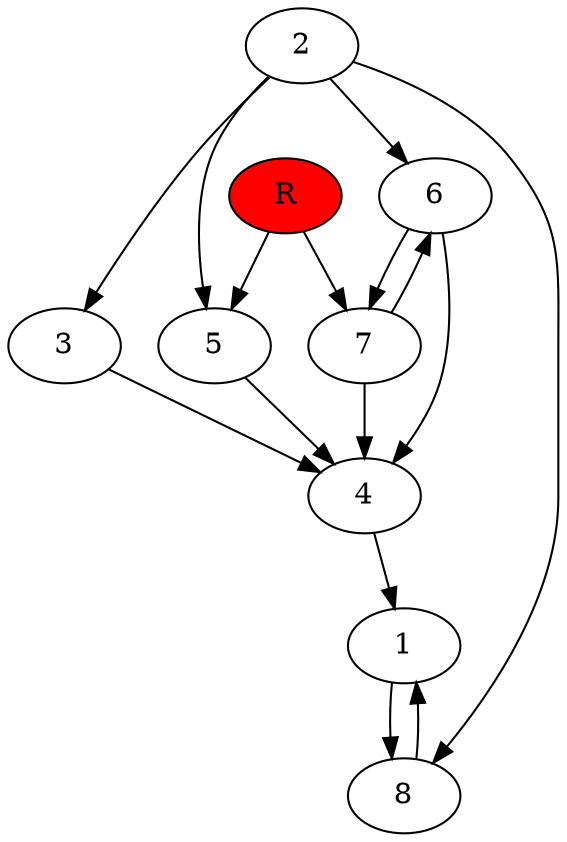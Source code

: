 digraph prb28108 {
	1
	2
	3
	4
	5
	6
	7
	8
	R [fillcolor="#ff0000" style=filled]
	1 -> 8
	2 -> 3
	2 -> 5
	2 -> 6
	2 -> 8
	3 -> 4
	4 -> 1
	5 -> 4
	6 -> 4
	6 -> 7
	7 -> 4
	7 -> 6
	8 -> 1
	R -> 5
	R -> 7
}
